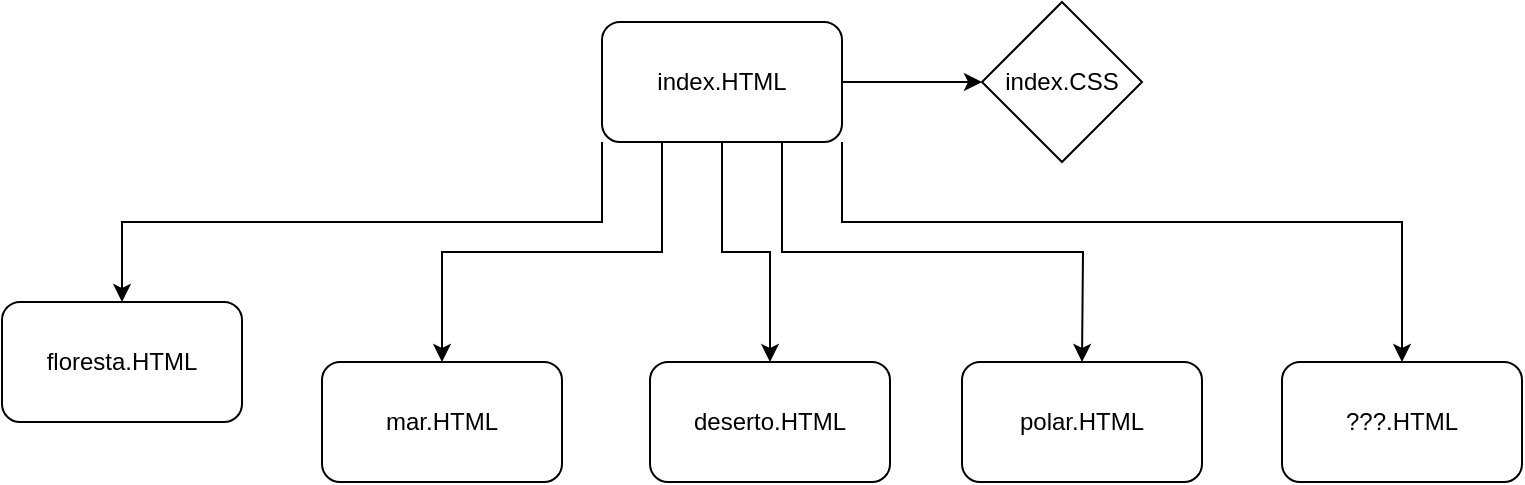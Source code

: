 <mxfile version="20.8.19" type="github">
  <diagram name="Página-1" id="mbIImg6qxbwcoHYguDk2">
    <mxGraphModel dx="1050" dy="541" grid="1" gridSize="10" guides="1" tooltips="1" connect="1" arrows="1" fold="1" page="1" pageScale="1" pageWidth="827" pageHeight="1169" math="0" shadow="0">
      <root>
        <mxCell id="0" />
        <mxCell id="1" parent="0" />
        <mxCell id="WvsfiPprC5-u_jf9UefJ-2" style="edgeStyle=orthogonalEdgeStyle;rounded=0;orthogonalLoop=1;jettySize=auto;html=1;exitX=1;exitY=0.5;exitDx=0;exitDy=0;" edge="1" parent="1" source="WvsfiPprC5-u_jf9UefJ-1">
          <mxGeometry relative="1" as="geometry">
            <mxPoint x="520" y="80" as="targetPoint" />
          </mxGeometry>
        </mxCell>
        <mxCell id="WvsfiPprC5-u_jf9UefJ-4" style="edgeStyle=orthogonalEdgeStyle;rounded=0;orthogonalLoop=1;jettySize=auto;html=1;exitX=0;exitY=1;exitDx=0;exitDy=0;entryX=0.5;entryY=0;entryDx=0;entryDy=0;" edge="1" parent="1" source="WvsfiPprC5-u_jf9UefJ-1" target="WvsfiPprC5-u_jf9UefJ-5">
          <mxGeometry relative="1" as="geometry">
            <mxPoint x="160" y="190" as="targetPoint" />
            <Array as="points">
              <mxPoint x="330" y="150" />
              <mxPoint x="90" y="150" />
            </Array>
          </mxGeometry>
        </mxCell>
        <mxCell id="WvsfiPprC5-u_jf9UefJ-8" style="edgeStyle=orthogonalEdgeStyle;rounded=0;orthogonalLoop=1;jettySize=auto;html=1;exitX=0.25;exitY=1;exitDx=0;exitDy=0;entryX=0.5;entryY=0;entryDx=0;entryDy=0;" edge="1" parent="1" source="WvsfiPprC5-u_jf9UefJ-1" target="WvsfiPprC5-u_jf9UefJ-7">
          <mxGeometry relative="1" as="geometry">
            <Array as="points">
              <mxPoint x="360" y="165" />
              <mxPoint x="250" y="165" />
            </Array>
          </mxGeometry>
        </mxCell>
        <mxCell id="WvsfiPprC5-u_jf9UefJ-10" style="edgeStyle=orthogonalEdgeStyle;rounded=0;orthogonalLoop=1;jettySize=auto;html=1;exitX=0.5;exitY=1;exitDx=0;exitDy=0;entryX=0.5;entryY=0;entryDx=0;entryDy=0;" edge="1" parent="1" source="WvsfiPprC5-u_jf9UefJ-1" target="WvsfiPprC5-u_jf9UefJ-9">
          <mxGeometry relative="1" as="geometry" />
        </mxCell>
        <mxCell id="WvsfiPprC5-u_jf9UefJ-11" style="edgeStyle=orthogonalEdgeStyle;rounded=0;orthogonalLoop=1;jettySize=auto;html=1;exitX=0.75;exitY=1;exitDx=0;exitDy=0;" edge="1" parent="1" source="WvsfiPprC5-u_jf9UefJ-1">
          <mxGeometry relative="1" as="geometry">
            <mxPoint x="570" y="220" as="targetPoint" />
          </mxGeometry>
        </mxCell>
        <mxCell id="WvsfiPprC5-u_jf9UefJ-13" style="edgeStyle=orthogonalEdgeStyle;rounded=0;orthogonalLoop=1;jettySize=auto;html=1;exitX=1;exitY=1;exitDx=0;exitDy=0;entryX=0.5;entryY=0;entryDx=0;entryDy=0;" edge="1" parent="1" source="WvsfiPprC5-u_jf9UefJ-1" target="WvsfiPprC5-u_jf9UefJ-14">
          <mxGeometry relative="1" as="geometry">
            <mxPoint x="730" y="200" as="targetPoint" />
            <Array as="points">
              <mxPoint x="450" y="150" />
              <mxPoint x="730" y="150" />
            </Array>
          </mxGeometry>
        </mxCell>
        <mxCell id="WvsfiPprC5-u_jf9UefJ-1" value="index.HTML" style="rounded=1;whiteSpace=wrap;html=1;" vertex="1" parent="1">
          <mxGeometry x="330" y="50" width="120" height="60" as="geometry" />
        </mxCell>
        <mxCell id="WvsfiPprC5-u_jf9UefJ-3" value="index.CSS" style="rhombus;whiteSpace=wrap;html=1;" vertex="1" parent="1">
          <mxGeometry x="520" y="40" width="80" height="80" as="geometry" />
        </mxCell>
        <mxCell id="WvsfiPprC5-u_jf9UefJ-5" value="floresta.HTML" style="rounded=1;whiteSpace=wrap;html=1;" vertex="1" parent="1">
          <mxGeometry x="30" y="190" width="120" height="60" as="geometry" />
        </mxCell>
        <mxCell id="WvsfiPprC5-u_jf9UefJ-7" value="mar.HTML" style="rounded=1;whiteSpace=wrap;html=1;" vertex="1" parent="1">
          <mxGeometry x="190" y="220" width="120" height="60" as="geometry" />
        </mxCell>
        <mxCell id="WvsfiPprC5-u_jf9UefJ-9" value="deserto.HTML" style="rounded=1;whiteSpace=wrap;html=1;" vertex="1" parent="1">
          <mxGeometry x="354" y="220" width="120" height="60" as="geometry" />
        </mxCell>
        <mxCell id="WvsfiPprC5-u_jf9UefJ-12" value="polar.HTML" style="rounded=1;whiteSpace=wrap;html=1;" vertex="1" parent="1">
          <mxGeometry x="510" y="220" width="120" height="60" as="geometry" />
        </mxCell>
        <mxCell id="WvsfiPprC5-u_jf9UefJ-14" value="???.HTML" style="rounded=1;whiteSpace=wrap;html=1;" vertex="1" parent="1">
          <mxGeometry x="670" y="220" width="120" height="60" as="geometry" />
        </mxCell>
      </root>
    </mxGraphModel>
  </diagram>
</mxfile>
